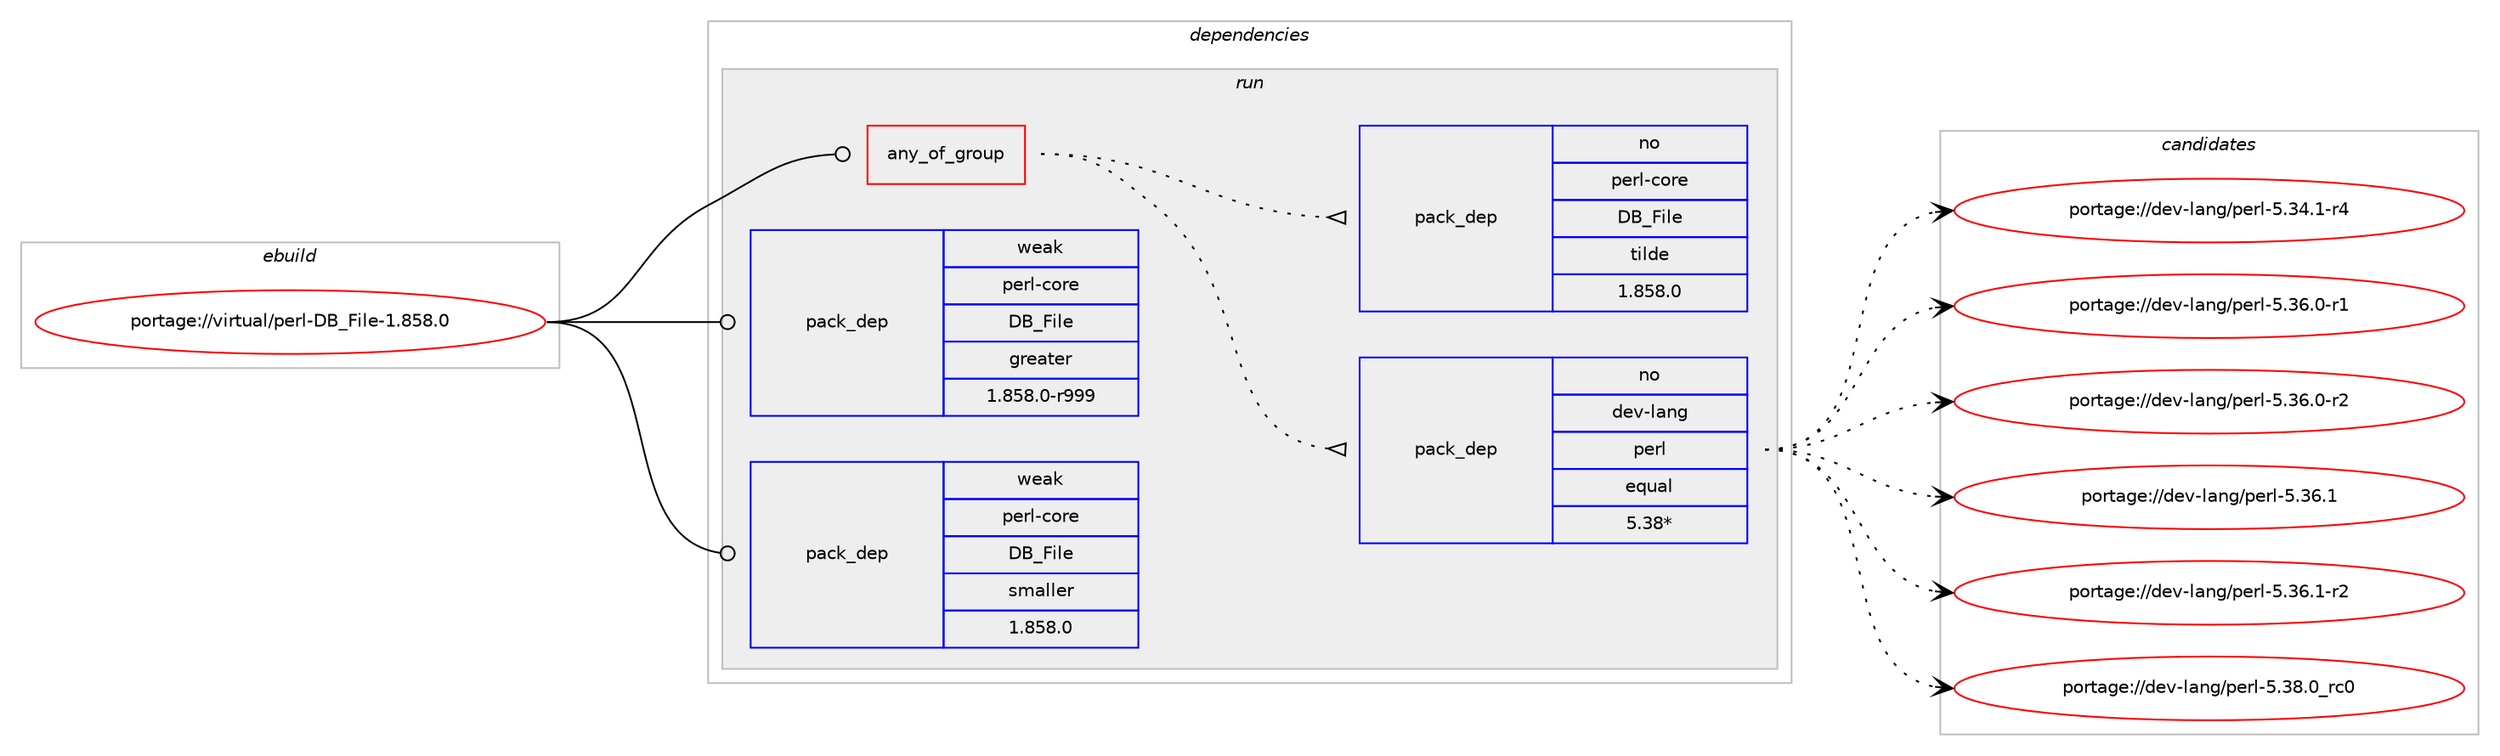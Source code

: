 digraph prolog {

# *************
# Graph options
# *************

newrank=true;
concentrate=true;
compound=true;
graph [rankdir=LR,fontname=Helvetica,fontsize=10,ranksep=1.5];#, ranksep=2.5, nodesep=0.2];
edge  [arrowhead=vee];
node  [fontname=Helvetica,fontsize=10];

# **********
# The ebuild
# **********

subgraph cluster_leftcol {
color=gray;
rank=same;
label=<<i>ebuild</i>>;
id [label="portage://virtual/perl-DB_File-1.858.0", color=red, width=4, href="../virtual/perl-DB_File-1.858.0.svg"];
}

# ****************
# The dependencies
# ****************

subgraph cluster_midcol {
color=gray;
label=<<i>dependencies</i>>;
subgraph cluster_compile {
fillcolor="#eeeeee";
style=filled;
label=<<i>compile</i>>;
}
subgraph cluster_compileandrun {
fillcolor="#eeeeee";
style=filled;
label=<<i>compile and run</i>>;
}
subgraph cluster_run {
fillcolor="#eeeeee";
style=filled;
label=<<i>run</i>>;
subgraph any54 {
dependency2557 [label=<<TABLE BORDER="0" CELLBORDER="1" CELLSPACING="0" CELLPADDING="4"><TR><TD CELLPADDING="10">any_of_group</TD></TR></TABLE>>, shape=none, color=red];subgraph pack1073 {
dependency2558 [label=<<TABLE BORDER="0" CELLBORDER="1" CELLSPACING="0" CELLPADDING="4" WIDTH="220"><TR><TD ROWSPAN="6" CELLPADDING="30">pack_dep</TD></TR><TR><TD WIDTH="110">no</TD></TR><TR><TD>dev-lang</TD></TR><TR><TD>perl</TD></TR><TR><TD>equal</TD></TR><TR><TD>5.38*</TD></TR></TABLE>>, shape=none, color=blue];
}
dependency2557:e -> dependency2558:w [weight=20,style="dotted",arrowhead="oinv"];
subgraph pack1074 {
dependency2559 [label=<<TABLE BORDER="0" CELLBORDER="1" CELLSPACING="0" CELLPADDING="4" WIDTH="220"><TR><TD ROWSPAN="6" CELLPADDING="30">pack_dep</TD></TR><TR><TD WIDTH="110">no</TD></TR><TR><TD>perl-core</TD></TR><TR><TD>DB_File</TD></TR><TR><TD>tilde</TD></TR><TR><TD>1.858.0</TD></TR></TABLE>>, shape=none, color=blue];
}
dependency2557:e -> dependency2559:w [weight=20,style="dotted",arrowhead="oinv"];
}
id:e -> dependency2557:w [weight=20,style="solid",arrowhead="odot"];
# *** BEGIN UNKNOWN DEPENDENCY TYPE (TODO) ***
# id -> package_dependency(portage://virtual/perl-DB_File-1.858.0,run,no,dev-lang,perl,none,[,,],any_same_slot,[])
# *** END UNKNOWN DEPENDENCY TYPE (TODO) ***

subgraph pack1075 {
dependency2560 [label=<<TABLE BORDER="0" CELLBORDER="1" CELLSPACING="0" CELLPADDING="4" WIDTH="220"><TR><TD ROWSPAN="6" CELLPADDING="30">pack_dep</TD></TR><TR><TD WIDTH="110">weak</TD></TR><TR><TD>perl-core</TD></TR><TR><TD>DB_File</TD></TR><TR><TD>greater</TD></TR><TR><TD>1.858.0-r999</TD></TR></TABLE>>, shape=none, color=blue];
}
id:e -> dependency2560:w [weight=20,style="solid",arrowhead="odot"];
subgraph pack1076 {
dependency2561 [label=<<TABLE BORDER="0" CELLBORDER="1" CELLSPACING="0" CELLPADDING="4" WIDTH="220"><TR><TD ROWSPAN="6" CELLPADDING="30">pack_dep</TD></TR><TR><TD WIDTH="110">weak</TD></TR><TR><TD>perl-core</TD></TR><TR><TD>DB_File</TD></TR><TR><TD>smaller</TD></TR><TR><TD>1.858.0</TD></TR></TABLE>>, shape=none, color=blue];
}
id:e -> dependency2561:w [weight=20,style="solid",arrowhead="odot"];
}
}

# **************
# The candidates
# **************

subgraph cluster_choices {
rank=same;
color=gray;
label=<<i>candidates</i>>;

subgraph choice1073 {
color=black;
nodesep=1;
choice100101118451089711010347112101114108455346515246494511452 [label="portage://dev-lang/perl-5.34.1-r4", color=red, width=4,href="../dev-lang/perl-5.34.1-r4.svg"];
choice100101118451089711010347112101114108455346515446484511449 [label="portage://dev-lang/perl-5.36.0-r1", color=red, width=4,href="../dev-lang/perl-5.36.0-r1.svg"];
choice100101118451089711010347112101114108455346515446484511450 [label="portage://dev-lang/perl-5.36.0-r2", color=red, width=4,href="../dev-lang/perl-5.36.0-r2.svg"];
choice10010111845108971101034711210111410845534651544649 [label="portage://dev-lang/perl-5.36.1", color=red, width=4,href="../dev-lang/perl-5.36.1.svg"];
choice100101118451089711010347112101114108455346515446494511450 [label="portage://dev-lang/perl-5.36.1-r2", color=red, width=4,href="../dev-lang/perl-5.36.1-r2.svg"];
choice10010111845108971101034711210111410845534651564648951149948 [label="portage://dev-lang/perl-5.38.0_rc0", color=red, width=4,href="../dev-lang/perl-5.38.0_rc0.svg"];
dependency2558:e -> choice100101118451089711010347112101114108455346515246494511452:w [style=dotted,weight="100"];
dependency2558:e -> choice100101118451089711010347112101114108455346515446484511449:w [style=dotted,weight="100"];
dependency2558:e -> choice100101118451089711010347112101114108455346515446484511450:w [style=dotted,weight="100"];
dependency2558:e -> choice10010111845108971101034711210111410845534651544649:w [style=dotted,weight="100"];
dependency2558:e -> choice100101118451089711010347112101114108455346515446494511450:w [style=dotted,weight="100"];
dependency2558:e -> choice10010111845108971101034711210111410845534651564648951149948:w [style=dotted,weight="100"];
}
subgraph choice1074 {
color=black;
nodesep=1;
}
subgraph choice1075 {
color=black;
nodesep=1;
}
subgraph choice1076 {
color=black;
nodesep=1;
}
}

}
